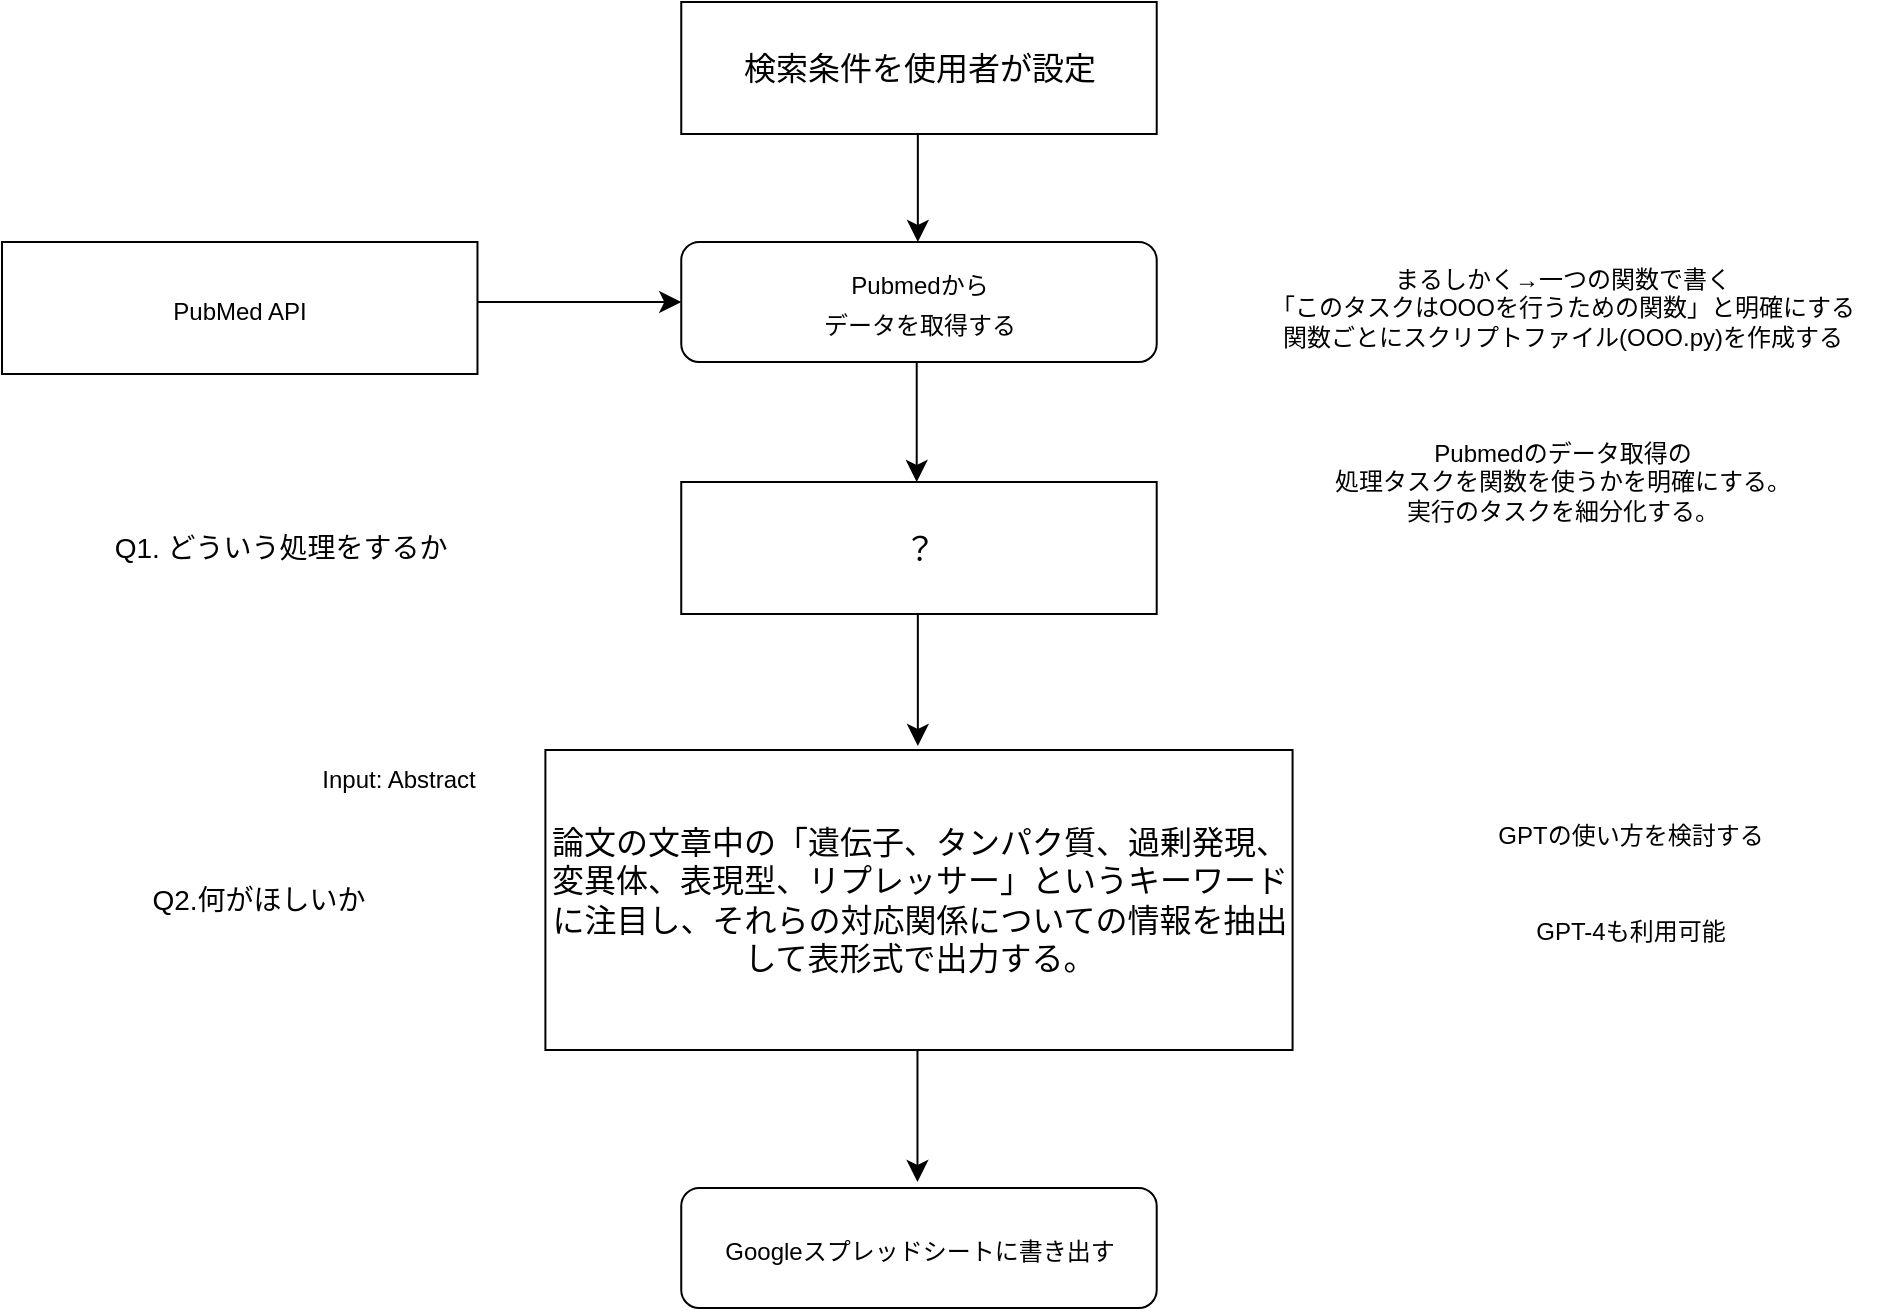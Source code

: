 <mxfile>
    <diagram id="6hGjJqjaPUIHLYzqYKvI" name="Page-1">
        <mxGraphModel dx="733" dy="1166" grid="1" gridSize="30" guides="1" tooltips="1" connect="1" arrows="1" fold="1" page="1" pageScale="1" pageWidth="827" pageHeight="1169" math="0" shadow="0">
            <root>
                <mxCell id="0"/>
                <mxCell id="1" parent="0"/>
                <mxCell id="14" value="" style="group" parent="1" vertex="1" connectable="0">
                    <mxGeometry x="390" y="120" width="945.283" height="653" as="geometry"/>
                </mxCell>
                <mxCell id="uGYLsN3fqCkKk5OynrGJ-33" value="" style="endArrow=classic;html=1;rounded=0;fontSize=12;startSize=8;endSize=8;curved=1;" parent="14" edge="1">
                    <mxGeometry width="50" height="50" relative="1" as="geometry">
                        <mxPoint x="457.358" y="180" as="sourcePoint"/>
                        <mxPoint x="457.358" y="240" as="targetPoint"/>
                    </mxGeometry>
                </mxCell>
                <mxCell id="uGYLsN3fqCkKk5OynrGJ-15" value="" style="endArrow=classic;html=1;rounded=0;fontSize=12;startSize=8;endSize=8;curved=1;" parent="14" edge="1">
                    <mxGeometry width="50" height="50" relative="1" as="geometry">
                        <mxPoint x="457.925" y="60" as="sourcePoint"/>
                        <mxPoint x="457.925" y="120" as="targetPoint"/>
                    </mxGeometry>
                </mxCell>
                <mxCell id="2" value="&lt;span style=&quot;font-size: 12px;&quot;&gt;Pubmedから&lt;/span&gt;&lt;br style=&quot;font-size: 12px;&quot;&gt;&lt;span style=&quot;font-size: 12px;&quot;&gt;データを取得する&lt;/span&gt;" style="rounded=1;whiteSpace=wrap;html=1;fontSize=16;" parent="14" vertex="1">
                    <mxGeometry x="339.623" y="120" width="237.736" height="60" as="geometry"/>
                </mxCell>
                <mxCell id="uGYLsN3fqCkKk5OynrGJ-24" value="&lt;span style=&quot;font-size: 12px;&quot;&gt;PubMed API&lt;/span&gt;" style="rounded=0;whiteSpace=wrap;html=1;fontSize=16;" parent="14" vertex="1">
                    <mxGeometry y="120" width="237.736" height="66" as="geometry"/>
                </mxCell>
                <mxCell id="6" value="検索条件を使用者が設定" style="rounded=0;whiteSpace=wrap;html=1;fontSize=16;" parent="14" vertex="1">
                    <mxGeometry x="339.623" width="237.736" height="66" as="geometry"/>
                </mxCell>
                <mxCell id="10" value="" style="group" parent="14" vertex="1" connectable="0">
                    <mxGeometry x="50.943" y="240" width="594.34" height="413" as="geometry"/>
                </mxCell>
                <mxCell id="uGYLsN3fqCkKk5OynrGJ-14" value="&lt;span style=&quot;font-size: 12px;&quot;&gt;Googleスプレッドシートに書き出す&lt;/span&gt;" style="rounded=1;whiteSpace=wrap;html=1;fontSize=16;" parent="10" vertex="1">
                    <mxGeometry x="288.679" y="353" width="237.736" height="60" as="geometry"/>
                </mxCell>
                <mxCell id="uGYLsN3fqCkKk5OynrGJ-22" value="" style="endArrow=classic;html=1;rounded=0;fontSize=12;startSize=8;endSize=8;curved=1;" parent="10" edge="1">
                    <mxGeometry width="50" height="50" relative="1" as="geometry">
                        <mxPoint x="406.981" y="66" as="sourcePoint"/>
                        <mxPoint x="406.981" y="132" as="targetPoint"/>
                    </mxGeometry>
                </mxCell>
                <mxCell id="uGYLsN3fqCkKk5OynrGJ-23" value="？" style="rounded=0;whiteSpace=wrap;html=1;fontSize=16;" parent="10" vertex="1">
                    <mxGeometry x="288.679" width="237.736" height="66" as="geometry"/>
                </mxCell>
                <mxCell id="uGYLsN3fqCkKk5OynrGJ-25" value="論文の文章中の「遺伝子、タンパク質、過剰発現、変異体、表現型、リプレッサー」というキーワードに注目し、それらの対応関係についての情報を抽出して表形式で出力する。" style="rounded=0;whiteSpace=wrap;html=1;fontSize=16;" parent="10" vertex="1">
                    <mxGeometry x="220.755" y="134" width="373.585" height="150" as="geometry"/>
                </mxCell>
                <mxCell id="7" value="&lt;font style=&quot;font-size: 14px;&quot;&gt;Q1. どういう処理をするか&lt;span style=&quot;&quot;&gt;&amp;nbsp;&lt;/span&gt;&lt;/font&gt;" style="text;html=1;align=center;verticalAlign=middle;resizable=0;points=[];autosize=1;strokeColor=none;fillColor=none;" parent="10" vertex="1">
                    <mxGeometry y="18" width="180" height="30" as="geometry"/>
                </mxCell>
                <mxCell id="8" value="&lt;font style=&quot;font-size: 14px;&quot;&gt;Q2.何がほしいか&lt;/font&gt;" style="text;html=1;align=center;verticalAlign=middle;resizable=0;points=[];autosize=1;strokeColor=none;fillColor=none;" parent="10" vertex="1">
                    <mxGeometry x="16.981" y="194" width="120" height="30" as="geometry"/>
                </mxCell>
                <mxCell id="9" value="" style="endArrow=classic;html=1;rounded=0;fontSize=12;startSize=8;endSize=8;curved=1;" parent="10" edge="1">
                    <mxGeometry width="50" height="50" relative="1" as="geometry">
                        <mxPoint x="406.789" y="284" as="sourcePoint"/>
                        <mxPoint x="406.789" y="350" as="targetPoint"/>
                    </mxGeometry>
                </mxCell>
                <mxCell id="15" value="Input: Abstract" style="text;html=1;align=center;verticalAlign=middle;resizable=0;points=[];autosize=1;strokeColor=none;fillColor=none;" parent="10" vertex="1">
                    <mxGeometry x="101.887" y="134" width="90" height="30" as="geometry"/>
                </mxCell>
                <mxCell id="12" value="" style="endArrow=classic;html=1;rounded=0;fontSize=12;startSize=8;endSize=8;curved=1;entryX=0;entryY=0.5;entryDx=0;entryDy=0;" parent="14" target="2" edge="1">
                    <mxGeometry width="50" height="50" relative="1" as="geometry">
                        <mxPoint x="237.736" y="150" as="sourcePoint"/>
                        <mxPoint x="237.736" y="210" as="targetPoint"/>
                    </mxGeometry>
                </mxCell>
                <mxCell id="16" value="まるしかく→一つの関数で書く&lt;br&gt;「このタスクはOOOを行うための関数」と明確にする&lt;br&gt;関数ごとにスクリプトファイル(OOO.py)を作成する" style="text;html=1;align=center;verticalAlign=middle;resizable=0;points=[];autosize=1;strokeColor=none;fillColor=none;" parent="14" vertex="1">
                    <mxGeometry x="615.283" y="123" width="330" height="60" as="geometry"/>
                </mxCell>
                <mxCell id="17" value="GPT-4も利用可能" style="text;html=1;align=center;verticalAlign=middle;resizable=0;points=[];autosize=1;strokeColor=none;fillColor=none;" parent="14" vertex="1">
                    <mxGeometry x="754.245" y="450" width="120" height="30" as="geometry"/>
                </mxCell>
                <mxCell id="18" value="GPTの使い方を検討する" style="text;html=1;align=center;verticalAlign=middle;resizable=0;points=[];autosize=1;strokeColor=none;fillColor=none;" parent="14" vertex="1">
                    <mxGeometry x="739.245" y="401.5" width="150" height="30" as="geometry"/>
                </mxCell>
                <mxCell id="20" value="Pubmedのデータ取得の&lt;br&gt;処理タスクを関数を使うかを明確にする。&lt;br&gt;実行のタスクを細分化する。" style="text;html=1;align=center;verticalAlign=middle;resizable=0;points=[];autosize=1;strokeColor=none;fillColor=none;" parent="14" vertex="1">
                    <mxGeometry x="660.283" y="210" width="240" height="60" as="geometry"/>
                </mxCell>
            </root>
        </mxGraphModel>
    </diagram>
</mxfile>